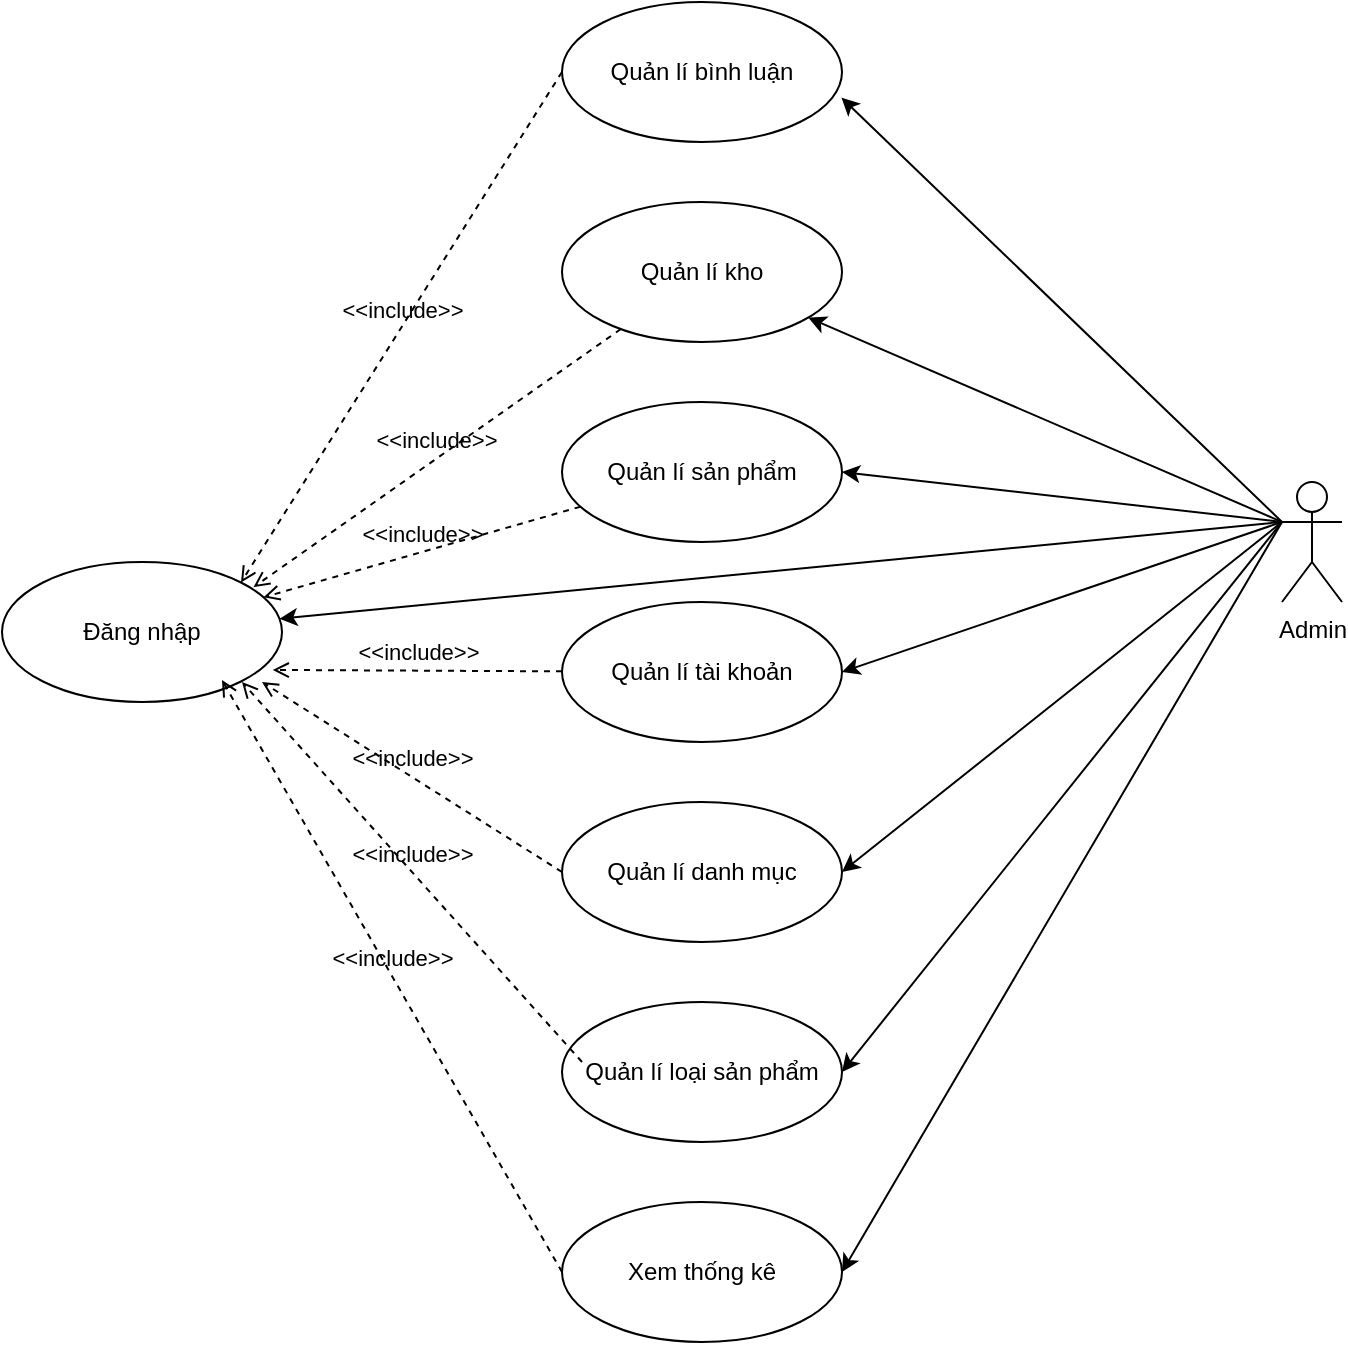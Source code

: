 <mxfile version="14.4.4" type="google"><diagram id="Fyh1bufVg6fc4dyAL9-d" name="Page-1"><mxGraphModel dx="1564" dy="806" grid="1" gridSize="10" guides="1" tooltips="1" connect="1" arrows="1" fold="1" page="1" pageScale="1" pageWidth="827" pageHeight="1169" math="0" shadow="0"><root><mxCell id="0"/><mxCell id="1" parent="0"/><mxCell id="dF6eHoWPyKeD0J3DWAbd-11" value="Quản lí tài khoản" style="ellipse;whiteSpace=wrap;html=1;" vertex="1" parent="1"><mxGeometry x="370" y="330" width="140" height="70" as="geometry"/></mxCell><mxCell id="dF6eHoWPyKeD0J3DWAbd-13" value="Quản lí sản phẩm" style="ellipse;whiteSpace=wrap;html=1;" vertex="1" parent="1"><mxGeometry x="370" y="230" width="140" height="70" as="geometry"/></mxCell><mxCell id="dF6eHoWPyKeD0J3DWAbd-14" value="Quản lí loại sản phẩm" style="ellipse;whiteSpace=wrap;html=1;" vertex="1" parent="1"><mxGeometry x="370" y="530" width="140" height="70" as="geometry"/></mxCell><mxCell id="dF6eHoWPyKeD0J3DWAbd-15" value="Quản lí bình luận" style="ellipse;whiteSpace=wrap;html=1;" vertex="1" parent="1"><mxGeometry x="370" y="30" width="140" height="70" as="geometry"/></mxCell><mxCell id="dF6eHoWPyKeD0J3DWAbd-16" value="Quản lí kho" style="ellipse;whiteSpace=wrap;html=1;" vertex="1" parent="1"><mxGeometry x="370" y="130" width="140" height="70" as="geometry"/></mxCell><mxCell id="dF6eHoWPyKeD0J3DWAbd-17" value="Quản lí danh mục" style="ellipse;whiteSpace=wrap;html=1;" vertex="1" parent="1"><mxGeometry x="370" y="430" width="140" height="70" as="geometry"/></mxCell><mxCell id="dF6eHoWPyKeD0J3DWAbd-18" value="Xem thống kê" style="ellipse;whiteSpace=wrap;html=1;" vertex="1" parent="1"><mxGeometry x="370" y="630" width="140" height="70" as="geometry"/></mxCell><mxCell id="dF6eHoWPyKeD0J3DWAbd-19" value="Đăng nhập" style="ellipse;whiteSpace=wrap;html=1;" vertex="1" parent="1"><mxGeometry x="90" y="310" width="140" height="70" as="geometry"/></mxCell><mxCell id="dF6eHoWPyKeD0J3DWAbd-27" style="edgeStyle=none;rounded=0;orthogonalLoop=1;jettySize=auto;html=1;exitX=0;exitY=0.333;exitDx=0;exitDy=0;exitPerimeter=0;" edge="1" parent="1" source="dF6eHoWPyKeD0J3DWAbd-20" target="dF6eHoWPyKeD0J3DWAbd-16"><mxGeometry relative="1" as="geometry"/></mxCell><mxCell id="dF6eHoWPyKeD0J3DWAbd-28" style="edgeStyle=none;rounded=0;orthogonalLoop=1;jettySize=auto;html=1;exitX=0;exitY=0.333;exitDx=0;exitDy=0;exitPerimeter=0;entryX=1;entryY=0.5;entryDx=0;entryDy=0;" edge="1" parent="1" source="dF6eHoWPyKeD0J3DWAbd-20" target="dF6eHoWPyKeD0J3DWAbd-13"><mxGeometry relative="1" as="geometry"/></mxCell><mxCell id="dF6eHoWPyKeD0J3DWAbd-30" style="edgeStyle=none;rounded=0;orthogonalLoop=1;jettySize=auto;html=1;exitX=0;exitY=0.333;exitDx=0;exitDy=0;exitPerimeter=0;entryX=1;entryY=0.5;entryDx=0;entryDy=0;" edge="1" parent="1" source="dF6eHoWPyKeD0J3DWAbd-20" target="dF6eHoWPyKeD0J3DWAbd-11"><mxGeometry relative="1" as="geometry"/></mxCell><mxCell id="dF6eHoWPyKeD0J3DWAbd-31" style="edgeStyle=none;rounded=0;orthogonalLoop=1;jettySize=auto;html=1;exitX=0;exitY=0.333;exitDx=0;exitDy=0;exitPerimeter=0;entryX=1;entryY=0.5;entryDx=0;entryDy=0;" edge="1" parent="1" source="dF6eHoWPyKeD0J3DWAbd-20" target="dF6eHoWPyKeD0J3DWAbd-17"><mxGeometry relative="1" as="geometry"/></mxCell><mxCell id="dF6eHoWPyKeD0J3DWAbd-32" style="edgeStyle=none;rounded=0;orthogonalLoop=1;jettySize=auto;html=1;exitX=0;exitY=0.333;exitDx=0;exitDy=0;exitPerimeter=0;entryX=1;entryY=0.5;entryDx=0;entryDy=0;" edge="1" parent="1" source="dF6eHoWPyKeD0J3DWAbd-20" target="dF6eHoWPyKeD0J3DWAbd-14"><mxGeometry relative="1" as="geometry"/></mxCell><mxCell id="dF6eHoWPyKeD0J3DWAbd-33" style="edgeStyle=none;rounded=0;orthogonalLoop=1;jettySize=auto;html=1;exitX=0;exitY=0.333;exitDx=0;exitDy=0;exitPerimeter=0;entryX=1;entryY=0.5;entryDx=0;entryDy=0;" edge="1" parent="1" source="dF6eHoWPyKeD0J3DWAbd-20" target="dF6eHoWPyKeD0J3DWAbd-18"><mxGeometry relative="1" as="geometry"/></mxCell><mxCell id="dF6eHoWPyKeD0J3DWAbd-34" style="edgeStyle=none;rounded=0;orthogonalLoop=1;jettySize=auto;html=1;exitX=0;exitY=0.333;exitDx=0;exitDy=0;exitPerimeter=0;entryX=0.998;entryY=0.683;entryDx=0;entryDy=0;entryPerimeter=0;" edge="1" parent="1" source="dF6eHoWPyKeD0J3DWAbd-20" target="dF6eHoWPyKeD0J3DWAbd-15"><mxGeometry relative="1" as="geometry"/></mxCell><mxCell id="dF6eHoWPyKeD0J3DWAbd-36" style="edgeStyle=none;rounded=0;orthogonalLoop=1;jettySize=auto;html=1;exitX=0;exitY=0.333;exitDx=0;exitDy=0;exitPerimeter=0;" edge="1" parent="1" source="dF6eHoWPyKeD0J3DWAbd-20" target="dF6eHoWPyKeD0J3DWAbd-19"><mxGeometry relative="1" as="geometry"/></mxCell><mxCell id="dF6eHoWPyKeD0J3DWAbd-20" value="Admin" style="shape=umlActor;verticalLabelPosition=bottom;verticalAlign=top;html=1;" vertex="1" parent="1"><mxGeometry x="730" y="270" width="30" height="60" as="geometry"/></mxCell><mxCell id="dF6eHoWPyKeD0J3DWAbd-38" value="&amp;lt;&amp;lt;include&amp;gt;&amp;gt;" style="html=1;verticalAlign=bottom;labelBackgroundColor=none;endArrow=open;endFill=0;dashed=1;exitX=0;exitY=0.5;exitDx=0;exitDy=0;entryX=1;entryY=0;entryDx=0;entryDy=0;" edge="1" parent="1" source="dF6eHoWPyKeD0J3DWAbd-15" target="dF6eHoWPyKeD0J3DWAbd-19"><mxGeometry width="160" relative="1" as="geometry"><mxPoint x="70" y="440" as="sourcePoint"/><mxPoint x="210" y="330" as="targetPoint"/></mxGeometry></mxCell><mxCell id="dF6eHoWPyKeD0J3DWAbd-40" value="&amp;lt;&amp;lt;include&amp;gt;&amp;gt;" style="html=1;verticalAlign=bottom;labelBackgroundColor=none;endArrow=open;endFill=0;dashed=1;entryX=0.898;entryY=0.18;entryDx=0;entryDy=0;entryPerimeter=0;" edge="1" parent="1" source="dF6eHoWPyKeD0J3DWAbd-16" target="dF6eHoWPyKeD0J3DWAbd-19"><mxGeometry width="160" relative="1" as="geometry"><mxPoint x="70" y="440" as="sourcePoint"/><mxPoint x="210" y="320" as="targetPoint"/></mxGeometry></mxCell><mxCell id="dF6eHoWPyKeD0J3DWAbd-41" value="&amp;lt;&amp;lt;include&amp;gt;&amp;gt;" style="html=1;verticalAlign=bottom;labelBackgroundColor=none;endArrow=open;endFill=0;dashed=1;" edge="1" parent="1" source="dF6eHoWPyKeD0J3DWAbd-13" target="dF6eHoWPyKeD0J3DWAbd-19"><mxGeometry width="160" relative="1" as="geometry"><mxPoint x="70" y="440" as="sourcePoint"/><mxPoint x="230" y="440" as="targetPoint"/></mxGeometry></mxCell><mxCell id="dF6eHoWPyKeD0J3DWAbd-43" value="&amp;lt;&amp;lt;include&amp;gt;&amp;gt;" style="html=1;verticalAlign=bottom;labelBackgroundColor=none;endArrow=open;endFill=0;dashed=1;entryX=0.967;entryY=0.771;entryDx=0;entryDy=0;entryPerimeter=0;" edge="1" parent="1" source="dF6eHoWPyKeD0J3DWAbd-11" target="dF6eHoWPyKeD0J3DWAbd-19"><mxGeometry width="160" relative="1" as="geometry"><mxPoint x="70" y="440" as="sourcePoint"/><mxPoint x="230" y="440" as="targetPoint"/></mxGeometry></mxCell><mxCell id="dF6eHoWPyKeD0J3DWAbd-44" value="&amp;lt;&amp;lt;include&amp;gt;&amp;gt;" style="html=1;verticalAlign=bottom;labelBackgroundColor=none;endArrow=open;endFill=0;dashed=1;exitX=0;exitY=0.5;exitDx=0;exitDy=0;" edge="1" parent="1" source="dF6eHoWPyKeD0J3DWAbd-17"><mxGeometry width="160" relative="1" as="geometry"><mxPoint x="70" y="440" as="sourcePoint"/><mxPoint x="220" y="370" as="targetPoint"/></mxGeometry></mxCell><mxCell id="dF6eHoWPyKeD0J3DWAbd-45" value="&amp;lt;&amp;lt;include&amp;gt;&amp;gt;" style="html=1;verticalAlign=bottom;labelBackgroundColor=none;endArrow=open;endFill=0;dashed=1;" edge="1" parent="1"><mxGeometry width="160" relative="1" as="geometry"><mxPoint x="380" y="560" as="sourcePoint"/><mxPoint x="210" y="370" as="targetPoint"/></mxGeometry></mxCell><mxCell id="dF6eHoWPyKeD0J3DWAbd-46" value="&amp;lt;&amp;lt;include&amp;gt;&amp;gt;" style="html=1;verticalAlign=bottom;labelBackgroundColor=none;endArrow=open;endFill=0;dashed=1;exitX=0;exitY=0.5;exitDx=0;exitDy=0;" edge="1" parent="1" source="dF6eHoWPyKeD0J3DWAbd-18"><mxGeometry width="160" relative="1" as="geometry"><mxPoint x="70" y="440" as="sourcePoint"/><mxPoint x="200" y="369" as="targetPoint"/></mxGeometry></mxCell></root></mxGraphModel></diagram></mxfile>
